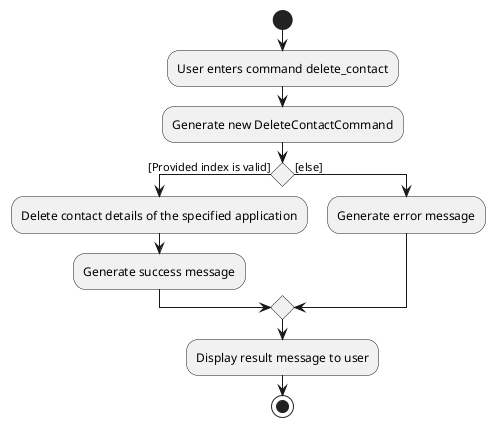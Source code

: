 @startuml
start
:User enters command delete_contact;
:Generate new DeleteContactCommand;
if () then ([Provided index is valid])
        :Delete contact details of the specified application;
        :Generate success message;
    else ([else])
    :Generate error message;
    endif
:Display result message to user;
stop
@enduml
